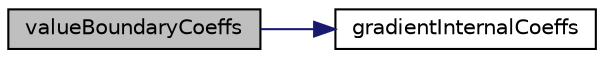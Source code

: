 digraph "valueBoundaryCoeffs"
{
  bgcolor="transparent";
  edge [fontname="Helvetica",fontsize="10",labelfontname="Helvetica",labelfontsize="10"];
  node [fontname="Helvetica",fontsize="10",shape=record];
  rankdir="LR";
  Node2564 [label="valueBoundaryCoeffs",height=0.2,width=0.4,color="black", fillcolor="grey75", style="filled", fontcolor="black"];
  Node2564 -> Node2565 [color="midnightblue",fontsize="10",style="solid",fontname="Helvetica"];
  Node2565 [label="gradientInternalCoeffs",height=0.2,width=0.4,color="black",URL="$a23169.html#aaaea44d60138d121cba097f25938911e",tooltip="Return the matrix diagonal coefficients corresponding to the. "];
}
